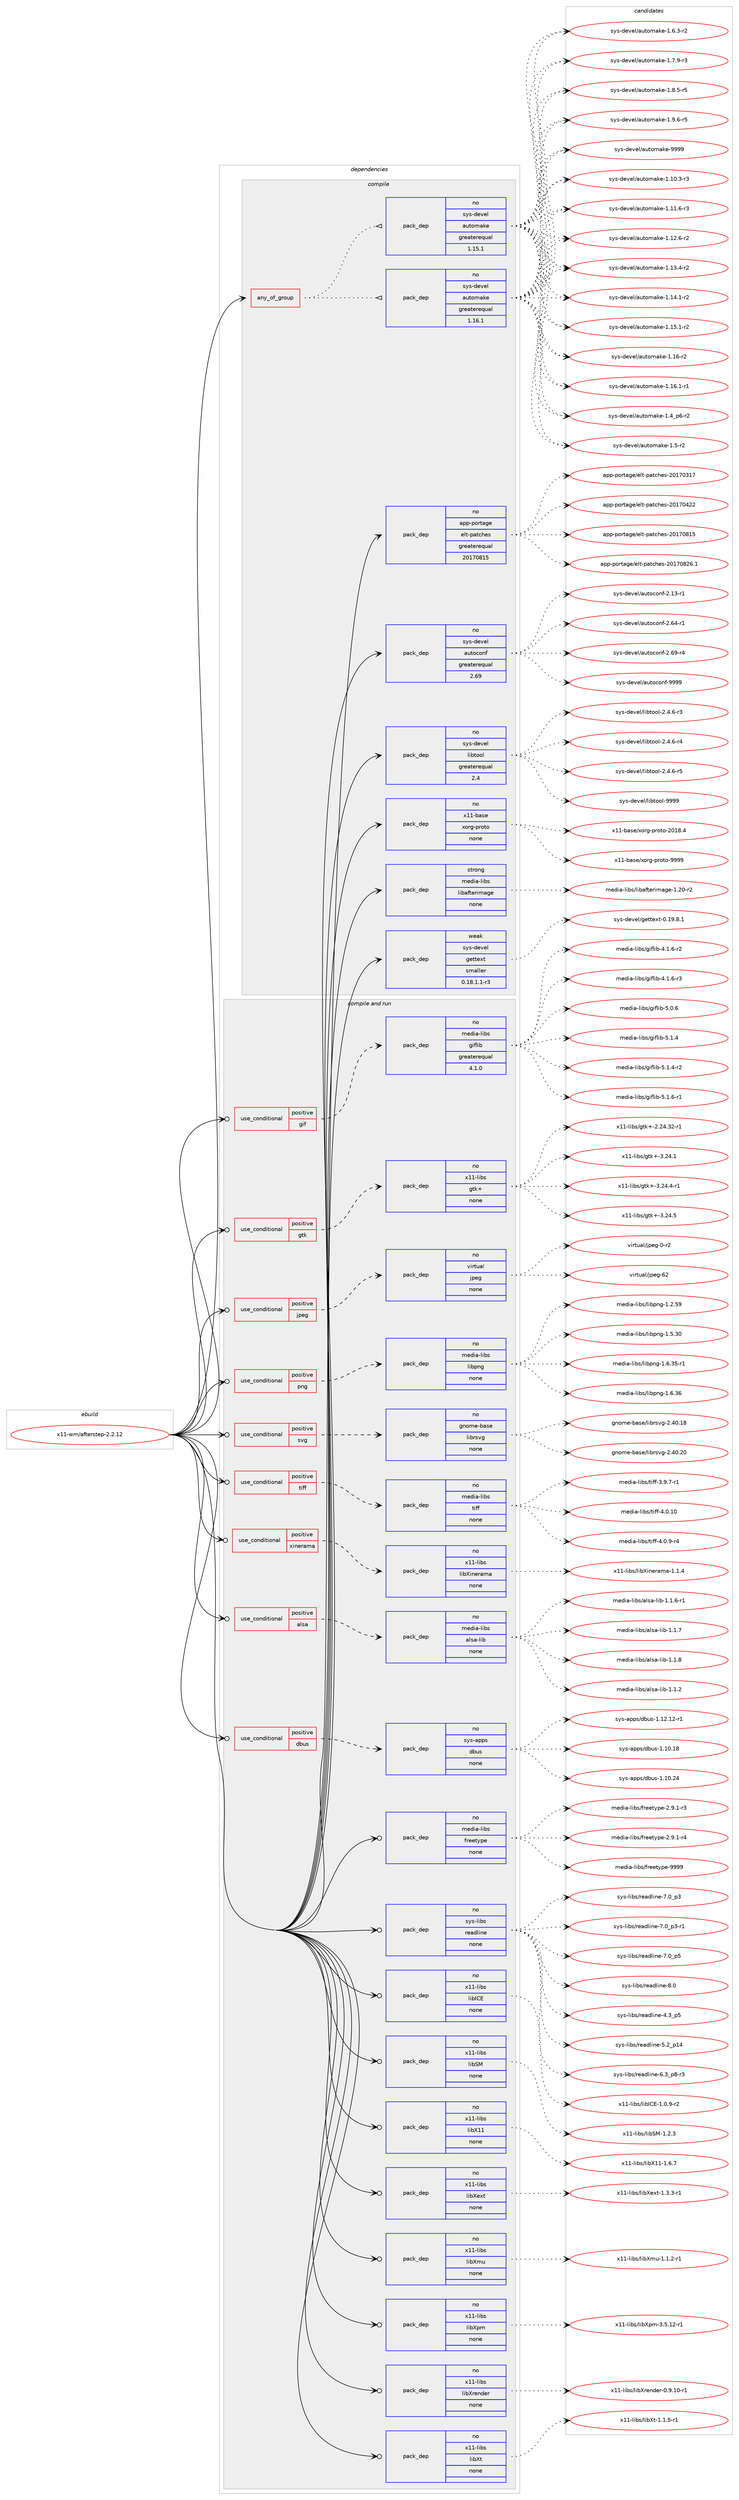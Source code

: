 digraph prolog {

# *************
# Graph options
# *************

newrank=true;
concentrate=true;
compound=true;
graph [rankdir=LR,fontname=Helvetica,fontsize=10,ranksep=1.5];#, ranksep=2.5, nodesep=0.2];
edge  [arrowhead=vee];
node  [fontname=Helvetica,fontsize=10];

# **********
# The ebuild
# **********

subgraph cluster_leftcol {
color=gray;
rank=same;
label=<<i>ebuild</i>>;
id [label="x11-wm/afterstep-2.2.12", color=red, width=4, href="../x11-wm/afterstep-2.2.12.svg"];
}

# ****************
# The dependencies
# ****************

subgraph cluster_midcol {
color=gray;
label=<<i>dependencies</i>>;
subgraph cluster_compile {
fillcolor="#eeeeee";
style=filled;
label=<<i>compile</i>>;
subgraph any28859 {
dependency1769628 [label=<<TABLE BORDER="0" CELLBORDER="1" CELLSPACING="0" CELLPADDING="4"><TR><TD CELLPADDING="10">any_of_group</TD></TR></TABLE>>, shape=none, color=red];subgraph pack1272538 {
dependency1769629 [label=<<TABLE BORDER="0" CELLBORDER="1" CELLSPACING="0" CELLPADDING="4" WIDTH="220"><TR><TD ROWSPAN="6" CELLPADDING="30">pack_dep</TD></TR><TR><TD WIDTH="110">no</TD></TR><TR><TD>sys-devel</TD></TR><TR><TD>automake</TD></TR><TR><TD>greaterequal</TD></TR><TR><TD>1.16.1</TD></TR></TABLE>>, shape=none, color=blue];
}
dependency1769628:e -> dependency1769629:w [weight=20,style="dotted",arrowhead="oinv"];
subgraph pack1272539 {
dependency1769630 [label=<<TABLE BORDER="0" CELLBORDER="1" CELLSPACING="0" CELLPADDING="4" WIDTH="220"><TR><TD ROWSPAN="6" CELLPADDING="30">pack_dep</TD></TR><TR><TD WIDTH="110">no</TD></TR><TR><TD>sys-devel</TD></TR><TR><TD>automake</TD></TR><TR><TD>greaterequal</TD></TR><TR><TD>1.15.1</TD></TR></TABLE>>, shape=none, color=blue];
}
dependency1769628:e -> dependency1769630:w [weight=20,style="dotted",arrowhead="oinv"];
}
id:e -> dependency1769628:w [weight=20,style="solid",arrowhead="vee"];
subgraph pack1272540 {
dependency1769631 [label=<<TABLE BORDER="0" CELLBORDER="1" CELLSPACING="0" CELLPADDING="4" WIDTH="220"><TR><TD ROWSPAN="6" CELLPADDING="30">pack_dep</TD></TR><TR><TD WIDTH="110">no</TD></TR><TR><TD>app-portage</TD></TR><TR><TD>elt-patches</TD></TR><TR><TD>greaterequal</TD></TR><TR><TD>20170815</TD></TR></TABLE>>, shape=none, color=blue];
}
id:e -> dependency1769631:w [weight=20,style="solid",arrowhead="vee"];
subgraph pack1272541 {
dependency1769632 [label=<<TABLE BORDER="0" CELLBORDER="1" CELLSPACING="0" CELLPADDING="4" WIDTH="220"><TR><TD ROWSPAN="6" CELLPADDING="30">pack_dep</TD></TR><TR><TD WIDTH="110">no</TD></TR><TR><TD>sys-devel</TD></TR><TR><TD>autoconf</TD></TR><TR><TD>greaterequal</TD></TR><TR><TD>2.69</TD></TR></TABLE>>, shape=none, color=blue];
}
id:e -> dependency1769632:w [weight=20,style="solid",arrowhead="vee"];
subgraph pack1272542 {
dependency1769633 [label=<<TABLE BORDER="0" CELLBORDER="1" CELLSPACING="0" CELLPADDING="4" WIDTH="220"><TR><TD ROWSPAN="6" CELLPADDING="30">pack_dep</TD></TR><TR><TD WIDTH="110">no</TD></TR><TR><TD>sys-devel</TD></TR><TR><TD>libtool</TD></TR><TR><TD>greaterequal</TD></TR><TR><TD>2.4</TD></TR></TABLE>>, shape=none, color=blue];
}
id:e -> dependency1769633:w [weight=20,style="solid",arrowhead="vee"];
subgraph pack1272543 {
dependency1769634 [label=<<TABLE BORDER="0" CELLBORDER="1" CELLSPACING="0" CELLPADDING="4" WIDTH="220"><TR><TD ROWSPAN="6" CELLPADDING="30">pack_dep</TD></TR><TR><TD WIDTH="110">no</TD></TR><TR><TD>x11-base</TD></TR><TR><TD>xorg-proto</TD></TR><TR><TD>none</TD></TR><TR><TD></TD></TR></TABLE>>, shape=none, color=blue];
}
id:e -> dependency1769634:w [weight=20,style="solid",arrowhead="vee"];
subgraph pack1272544 {
dependency1769635 [label=<<TABLE BORDER="0" CELLBORDER="1" CELLSPACING="0" CELLPADDING="4" WIDTH="220"><TR><TD ROWSPAN="6" CELLPADDING="30">pack_dep</TD></TR><TR><TD WIDTH="110">strong</TD></TR><TR><TD>media-libs</TD></TR><TR><TD>libafterimage</TD></TR><TR><TD>none</TD></TR><TR><TD></TD></TR></TABLE>>, shape=none, color=blue];
}
id:e -> dependency1769635:w [weight=20,style="solid",arrowhead="vee"];
subgraph pack1272545 {
dependency1769636 [label=<<TABLE BORDER="0" CELLBORDER="1" CELLSPACING="0" CELLPADDING="4" WIDTH="220"><TR><TD ROWSPAN="6" CELLPADDING="30">pack_dep</TD></TR><TR><TD WIDTH="110">weak</TD></TR><TR><TD>sys-devel</TD></TR><TR><TD>gettext</TD></TR><TR><TD>smaller</TD></TR><TR><TD>0.18.1.1-r3</TD></TR></TABLE>>, shape=none, color=blue];
}
id:e -> dependency1769636:w [weight=20,style="solid",arrowhead="vee"];
}
subgraph cluster_compileandrun {
fillcolor="#eeeeee";
style=filled;
label=<<i>compile and run</i>>;
subgraph cond467218 {
dependency1769637 [label=<<TABLE BORDER="0" CELLBORDER="1" CELLSPACING="0" CELLPADDING="4"><TR><TD ROWSPAN="3" CELLPADDING="10">use_conditional</TD></TR><TR><TD>positive</TD></TR><TR><TD>alsa</TD></TR></TABLE>>, shape=none, color=red];
subgraph pack1272546 {
dependency1769638 [label=<<TABLE BORDER="0" CELLBORDER="1" CELLSPACING="0" CELLPADDING="4" WIDTH="220"><TR><TD ROWSPAN="6" CELLPADDING="30">pack_dep</TD></TR><TR><TD WIDTH="110">no</TD></TR><TR><TD>media-libs</TD></TR><TR><TD>alsa-lib</TD></TR><TR><TD>none</TD></TR><TR><TD></TD></TR></TABLE>>, shape=none, color=blue];
}
dependency1769637:e -> dependency1769638:w [weight=20,style="dashed",arrowhead="vee"];
}
id:e -> dependency1769637:w [weight=20,style="solid",arrowhead="odotvee"];
subgraph cond467219 {
dependency1769639 [label=<<TABLE BORDER="0" CELLBORDER="1" CELLSPACING="0" CELLPADDING="4"><TR><TD ROWSPAN="3" CELLPADDING="10">use_conditional</TD></TR><TR><TD>positive</TD></TR><TR><TD>dbus</TD></TR></TABLE>>, shape=none, color=red];
subgraph pack1272547 {
dependency1769640 [label=<<TABLE BORDER="0" CELLBORDER="1" CELLSPACING="0" CELLPADDING="4" WIDTH="220"><TR><TD ROWSPAN="6" CELLPADDING="30">pack_dep</TD></TR><TR><TD WIDTH="110">no</TD></TR><TR><TD>sys-apps</TD></TR><TR><TD>dbus</TD></TR><TR><TD>none</TD></TR><TR><TD></TD></TR></TABLE>>, shape=none, color=blue];
}
dependency1769639:e -> dependency1769640:w [weight=20,style="dashed",arrowhead="vee"];
}
id:e -> dependency1769639:w [weight=20,style="solid",arrowhead="odotvee"];
subgraph cond467220 {
dependency1769641 [label=<<TABLE BORDER="0" CELLBORDER="1" CELLSPACING="0" CELLPADDING="4"><TR><TD ROWSPAN="3" CELLPADDING="10">use_conditional</TD></TR><TR><TD>positive</TD></TR><TR><TD>gif</TD></TR></TABLE>>, shape=none, color=red];
subgraph pack1272548 {
dependency1769642 [label=<<TABLE BORDER="0" CELLBORDER="1" CELLSPACING="0" CELLPADDING="4" WIDTH="220"><TR><TD ROWSPAN="6" CELLPADDING="30">pack_dep</TD></TR><TR><TD WIDTH="110">no</TD></TR><TR><TD>media-libs</TD></TR><TR><TD>giflib</TD></TR><TR><TD>greaterequal</TD></TR><TR><TD>4.1.0</TD></TR></TABLE>>, shape=none, color=blue];
}
dependency1769641:e -> dependency1769642:w [weight=20,style="dashed",arrowhead="vee"];
}
id:e -> dependency1769641:w [weight=20,style="solid",arrowhead="odotvee"];
subgraph cond467221 {
dependency1769643 [label=<<TABLE BORDER="0" CELLBORDER="1" CELLSPACING="0" CELLPADDING="4"><TR><TD ROWSPAN="3" CELLPADDING="10">use_conditional</TD></TR><TR><TD>positive</TD></TR><TR><TD>gtk</TD></TR></TABLE>>, shape=none, color=red];
subgraph pack1272549 {
dependency1769644 [label=<<TABLE BORDER="0" CELLBORDER="1" CELLSPACING="0" CELLPADDING="4" WIDTH="220"><TR><TD ROWSPAN="6" CELLPADDING="30">pack_dep</TD></TR><TR><TD WIDTH="110">no</TD></TR><TR><TD>x11-libs</TD></TR><TR><TD>gtk+</TD></TR><TR><TD>none</TD></TR><TR><TD></TD></TR></TABLE>>, shape=none, color=blue];
}
dependency1769643:e -> dependency1769644:w [weight=20,style="dashed",arrowhead="vee"];
}
id:e -> dependency1769643:w [weight=20,style="solid",arrowhead="odotvee"];
subgraph cond467222 {
dependency1769645 [label=<<TABLE BORDER="0" CELLBORDER="1" CELLSPACING="0" CELLPADDING="4"><TR><TD ROWSPAN="3" CELLPADDING="10">use_conditional</TD></TR><TR><TD>positive</TD></TR><TR><TD>jpeg</TD></TR></TABLE>>, shape=none, color=red];
subgraph pack1272550 {
dependency1769646 [label=<<TABLE BORDER="0" CELLBORDER="1" CELLSPACING="0" CELLPADDING="4" WIDTH="220"><TR><TD ROWSPAN="6" CELLPADDING="30">pack_dep</TD></TR><TR><TD WIDTH="110">no</TD></TR><TR><TD>virtual</TD></TR><TR><TD>jpeg</TD></TR><TR><TD>none</TD></TR><TR><TD></TD></TR></TABLE>>, shape=none, color=blue];
}
dependency1769645:e -> dependency1769646:w [weight=20,style="dashed",arrowhead="vee"];
}
id:e -> dependency1769645:w [weight=20,style="solid",arrowhead="odotvee"];
subgraph cond467223 {
dependency1769647 [label=<<TABLE BORDER="0" CELLBORDER="1" CELLSPACING="0" CELLPADDING="4"><TR><TD ROWSPAN="3" CELLPADDING="10">use_conditional</TD></TR><TR><TD>positive</TD></TR><TR><TD>png</TD></TR></TABLE>>, shape=none, color=red];
subgraph pack1272551 {
dependency1769648 [label=<<TABLE BORDER="0" CELLBORDER="1" CELLSPACING="0" CELLPADDING="4" WIDTH="220"><TR><TD ROWSPAN="6" CELLPADDING="30">pack_dep</TD></TR><TR><TD WIDTH="110">no</TD></TR><TR><TD>media-libs</TD></TR><TR><TD>libpng</TD></TR><TR><TD>none</TD></TR><TR><TD></TD></TR></TABLE>>, shape=none, color=blue];
}
dependency1769647:e -> dependency1769648:w [weight=20,style="dashed",arrowhead="vee"];
}
id:e -> dependency1769647:w [weight=20,style="solid",arrowhead="odotvee"];
subgraph cond467224 {
dependency1769649 [label=<<TABLE BORDER="0" CELLBORDER="1" CELLSPACING="0" CELLPADDING="4"><TR><TD ROWSPAN="3" CELLPADDING="10">use_conditional</TD></TR><TR><TD>positive</TD></TR><TR><TD>svg</TD></TR></TABLE>>, shape=none, color=red];
subgraph pack1272552 {
dependency1769650 [label=<<TABLE BORDER="0" CELLBORDER="1" CELLSPACING="0" CELLPADDING="4" WIDTH="220"><TR><TD ROWSPAN="6" CELLPADDING="30">pack_dep</TD></TR><TR><TD WIDTH="110">no</TD></TR><TR><TD>gnome-base</TD></TR><TR><TD>librsvg</TD></TR><TR><TD>none</TD></TR><TR><TD></TD></TR></TABLE>>, shape=none, color=blue];
}
dependency1769649:e -> dependency1769650:w [weight=20,style="dashed",arrowhead="vee"];
}
id:e -> dependency1769649:w [weight=20,style="solid",arrowhead="odotvee"];
subgraph cond467225 {
dependency1769651 [label=<<TABLE BORDER="0" CELLBORDER="1" CELLSPACING="0" CELLPADDING="4"><TR><TD ROWSPAN="3" CELLPADDING="10">use_conditional</TD></TR><TR><TD>positive</TD></TR><TR><TD>tiff</TD></TR></TABLE>>, shape=none, color=red];
subgraph pack1272553 {
dependency1769652 [label=<<TABLE BORDER="0" CELLBORDER="1" CELLSPACING="0" CELLPADDING="4" WIDTH="220"><TR><TD ROWSPAN="6" CELLPADDING="30">pack_dep</TD></TR><TR><TD WIDTH="110">no</TD></TR><TR><TD>media-libs</TD></TR><TR><TD>tiff</TD></TR><TR><TD>none</TD></TR><TR><TD></TD></TR></TABLE>>, shape=none, color=blue];
}
dependency1769651:e -> dependency1769652:w [weight=20,style="dashed",arrowhead="vee"];
}
id:e -> dependency1769651:w [weight=20,style="solid",arrowhead="odotvee"];
subgraph cond467226 {
dependency1769653 [label=<<TABLE BORDER="0" CELLBORDER="1" CELLSPACING="0" CELLPADDING="4"><TR><TD ROWSPAN="3" CELLPADDING="10">use_conditional</TD></TR><TR><TD>positive</TD></TR><TR><TD>xinerama</TD></TR></TABLE>>, shape=none, color=red];
subgraph pack1272554 {
dependency1769654 [label=<<TABLE BORDER="0" CELLBORDER="1" CELLSPACING="0" CELLPADDING="4" WIDTH="220"><TR><TD ROWSPAN="6" CELLPADDING="30">pack_dep</TD></TR><TR><TD WIDTH="110">no</TD></TR><TR><TD>x11-libs</TD></TR><TR><TD>libXinerama</TD></TR><TR><TD>none</TD></TR><TR><TD></TD></TR></TABLE>>, shape=none, color=blue];
}
dependency1769653:e -> dependency1769654:w [weight=20,style="dashed",arrowhead="vee"];
}
id:e -> dependency1769653:w [weight=20,style="solid",arrowhead="odotvee"];
subgraph pack1272555 {
dependency1769655 [label=<<TABLE BORDER="0" CELLBORDER="1" CELLSPACING="0" CELLPADDING="4" WIDTH="220"><TR><TD ROWSPAN="6" CELLPADDING="30">pack_dep</TD></TR><TR><TD WIDTH="110">no</TD></TR><TR><TD>media-libs</TD></TR><TR><TD>freetype</TD></TR><TR><TD>none</TD></TR><TR><TD></TD></TR></TABLE>>, shape=none, color=blue];
}
id:e -> dependency1769655:w [weight=20,style="solid",arrowhead="odotvee"];
subgraph pack1272556 {
dependency1769656 [label=<<TABLE BORDER="0" CELLBORDER="1" CELLSPACING="0" CELLPADDING="4" WIDTH="220"><TR><TD ROWSPAN="6" CELLPADDING="30">pack_dep</TD></TR><TR><TD WIDTH="110">no</TD></TR><TR><TD>sys-libs</TD></TR><TR><TD>readline</TD></TR><TR><TD>none</TD></TR><TR><TD></TD></TR></TABLE>>, shape=none, color=blue];
}
id:e -> dependency1769656:w [weight=20,style="solid",arrowhead="odotvee"];
subgraph pack1272557 {
dependency1769657 [label=<<TABLE BORDER="0" CELLBORDER="1" CELLSPACING="0" CELLPADDING="4" WIDTH="220"><TR><TD ROWSPAN="6" CELLPADDING="30">pack_dep</TD></TR><TR><TD WIDTH="110">no</TD></TR><TR><TD>x11-libs</TD></TR><TR><TD>libICE</TD></TR><TR><TD>none</TD></TR><TR><TD></TD></TR></TABLE>>, shape=none, color=blue];
}
id:e -> dependency1769657:w [weight=20,style="solid",arrowhead="odotvee"];
subgraph pack1272558 {
dependency1769658 [label=<<TABLE BORDER="0" CELLBORDER="1" CELLSPACING="0" CELLPADDING="4" WIDTH="220"><TR><TD ROWSPAN="6" CELLPADDING="30">pack_dep</TD></TR><TR><TD WIDTH="110">no</TD></TR><TR><TD>x11-libs</TD></TR><TR><TD>libSM</TD></TR><TR><TD>none</TD></TR><TR><TD></TD></TR></TABLE>>, shape=none, color=blue];
}
id:e -> dependency1769658:w [weight=20,style="solid",arrowhead="odotvee"];
subgraph pack1272559 {
dependency1769659 [label=<<TABLE BORDER="0" CELLBORDER="1" CELLSPACING="0" CELLPADDING="4" WIDTH="220"><TR><TD ROWSPAN="6" CELLPADDING="30">pack_dep</TD></TR><TR><TD WIDTH="110">no</TD></TR><TR><TD>x11-libs</TD></TR><TR><TD>libX11</TD></TR><TR><TD>none</TD></TR><TR><TD></TD></TR></TABLE>>, shape=none, color=blue];
}
id:e -> dependency1769659:w [weight=20,style="solid",arrowhead="odotvee"];
subgraph pack1272560 {
dependency1769660 [label=<<TABLE BORDER="0" CELLBORDER="1" CELLSPACING="0" CELLPADDING="4" WIDTH="220"><TR><TD ROWSPAN="6" CELLPADDING="30">pack_dep</TD></TR><TR><TD WIDTH="110">no</TD></TR><TR><TD>x11-libs</TD></TR><TR><TD>libXext</TD></TR><TR><TD>none</TD></TR><TR><TD></TD></TR></TABLE>>, shape=none, color=blue];
}
id:e -> dependency1769660:w [weight=20,style="solid",arrowhead="odotvee"];
subgraph pack1272561 {
dependency1769661 [label=<<TABLE BORDER="0" CELLBORDER="1" CELLSPACING="0" CELLPADDING="4" WIDTH="220"><TR><TD ROWSPAN="6" CELLPADDING="30">pack_dep</TD></TR><TR><TD WIDTH="110">no</TD></TR><TR><TD>x11-libs</TD></TR><TR><TD>libXmu</TD></TR><TR><TD>none</TD></TR><TR><TD></TD></TR></TABLE>>, shape=none, color=blue];
}
id:e -> dependency1769661:w [weight=20,style="solid",arrowhead="odotvee"];
subgraph pack1272562 {
dependency1769662 [label=<<TABLE BORDER="0" CELLBORDER="1" CELLSPACING="0" CELLPADDING="4" WIDTH="220"><TR><TD ROWSPAN="6" CELLPADDING="30">pack_dep</TD></TR><TR><TD WIDTH="110">no</TD></TR><TR><TD>x11-libs</TD></TR><TR><TD>libXpm</TD></TR><TR><TD>none</TD></TR><TR><TD></TD></TR></TABLE>>, shape=none, color=blue];
}
id:e -> dependency1769662:w [weight=20,style="solid",arrowhead="odotvee"];
subgraph pack1272563 {
dependency1769663 [label=<<TABLE BORDER="0" CELLBORDER="1" CELLSPACING="0" CELLPADDING="4" WIDTH="220"><TR><TD ROWSPAN="6" CELLPADDING="30">pack_dep</TD></TR><TR><TD WIDTH="110">no</TD></TR><TR><TD>x11-libs</TD></TR><TR><TD>libXrender</TD></TR><TR><TD>none</TD></TR><TR><TD></TD></TR></TABLE>>, shape=none, color=blue];
}
id:e -> dependency1769663:w [weight=20,style="solid",arrowhead="odotvee"];
subgraph pack1272564 {
dependency1769664 [label=<<TABLE BORDER="0" CELLBORDER="1" CELLSPACING="0" CELLPADDING="4" WIDTH="220"><TR><TD ROWSPAN="6" CELLPADDING="30">pack_dep</TD></TR><TR><TD WIDTH="110">no</TD></TR><TR><TD>x11-libs</TD></TR><TR><TD>libXt</TD></TR><TR><TD>none</TD></TR><TR><TD></TD></TR></TABLE>>, shape=none, color=blue];
}
id:e -> dependency1769664:w [weight=20,style="solid",arrowhead="odotvee"];
}
subgraph cluster_run {
fillcolor="#eeeeee";
style=filled;
label=<<i>run</i>>;
}
}

# **************
# The candidates
# **************

subgraph cluster_choices {
rank=same;
color=gray;
label=<<i>candidates</i>>;

subgraph choice1272538 {
color=black;
nodesep=1;
choice11512111545100101118101108479711711611110997107101454946494846514511451 [label="sys-devel/automake-1.10.3-r3", color=red, width=4,href="../sys-devel/automake-1.10.3-r3.svg"];
choice11512111545100101118101108479711711611110997107101454946494946544511451 [label="sys-devel/automake-1.11.6-r3", color=red, width=4,href="../sys-devel/automake-1.11.6-r3.svg"];
choice11512111545100101118101108479711711611110997107101454946495046544511450 [label="sys-devel/automake-1.12.6-r2", color=red, width=4,href="../sys-devel/automake-1.12.6-r2.svg"];
choice11512111545100101118101108479711711611110997107101454946495146524511450 [label="sys-devel/automake-1.13.4-r2", color=red, width=4,href="../sys-devel/automake-1.13.4-r2.svg"];
choice11512111545100101118101108479711711611110997107101454946495246494511450 [label="sys-devel/automake-1.14.1-r2", color=red, width=4,href="../sys-devel/automake-1.14.1-r2.svg"];
choice11512111545100101118101108479711711611110997107101454946495346494511450 [label="sys-devel/automake-1.15.1-r2", color=red, width=4,href="../sys-devel/automake-1.15.1-r2.svg"];
choice1151211154510010111810110847971171161111099710710145494649544511450 [label="sys-devel/automake-1.16-r2", color=red, width=4,href="../sys-devel/automake-1.16-r2.svg"];
choice11512111545100101118101108479711711611110997107101454946495446494511449 [label="sys-devel/automake-1.16.1-r1", color=red, width=4,href="../sys-devel/automake-1.16.1-r1.svg"];
choice115121115451001011181011084797117116111109971071014549465295112544511450 [label="sys-devel/automake-1.4_p6-r2", color=red, width=4,href="../sys-devel/automake-1.4_p6-r2.svg"];
choice11512111545100101118101108479711711611110997107101454946534511450 [label="sys-devel/automake-1.5-r2", color=red, width=4,href="../sys-devel/automake-1.5-r2.svg"];
choice115121115451001011181011084797117116111109971071014549465446514511450 [label="sys-devel/automake-1.6.3-r2", color=red, width=4,href="../sys-devel/automake-1.6.3-r2.svg"];
choice115121115451001011181011084797117116111109971071014549465546574511451 [label="sys-devel/automake-1.7.9-r3", color=red, width=4,href="../sys-devel/automake-1.7.9-r3.svg"];
choice115121115451001011181011084797117116111109971071014549465646534511453 [label="sys-devel/automake-1.8.5-r5", color=red, width=4,href="../sys-devel/automake-1.8.5-r5.svg"];
choice115121115451001011181011084797117116111109971071014549465746544511453 [label="sys-devel/automake-1.9.6-r5", color=red, width=4,href="../sys-devel/automake-1.9.6-r5.svg"];
choice115121115451001011181011084797117116111109971071014557575757 [label="sys-devel/automake-9999", color=red, width=4,href="../sys-devel/automake-9999.svg"];
dependency1769629:e -> choice11512111545100101118101108479711711611110997107101454946494846514511451:w [style=dotted,weight="100"];
dependency1769629:e -> choice11512111545100101118101108479711711611110997107101454946494946544511451:w [style=dotted,weight="100"];
dependency1769629:e -> choice11512111545100101118101108479711711611110997107101454946495046544511450:w [style=dotted,weight="100"];
dependency1769629:e -> choice11512111545100101118101108479711711611110997107101454946495146524511450:w [style=dotted,weight="100"];
dependency1769629:e -> choice11512111545100101118101108479711711611110997107101454946495246494511450:w [style=dotted,weight="100"];
dependency1769629:e -> choice11512111545100101118101108479711711611110997107101454946495346494511450:w [style=dotted,weight="100"];
dependency1769629:e -> choice1151211154510010111810110847971171161111099710710145494649544511450:w [style=dotted,weight="100"];
dependency1769629:e -> choice11512111545100101118101108479711711611110997107101454946495446494511449:w [style=dotted,weight="100"];
dependency1769629:e -> choice115121115451001011181011084797117116111109971071014549465295112544511450:w [style=dotted,weight="100"];
dependency1769629:e -> choice11512111545100101118101108479711711611110997107101454946534511450:w [style=dotted,weight="100"];
dependency1769629:e -> choice115121115451001011181011084797117116111109971071014549465446514511450:w [style=dotted,weight="100"];
dependency1769629:e -> choice115121115451001011181011084797117116111109971071014549465546574511451:w [style=dotted,weight="100"];
dependency1769629:e -> choice115121115451001011181011084797117116111109971071014549465646534511453:w [style=dotted,weight="100"];
dependency1769629:e -> choice115121115451001011181011084797117116111109971071014549465746544511453:w [style=dotted,weight="100"];
dependency1769629:e -> choice115121115451001011181011084797117116111109971071014557575757:w [style=dotted,weight="100"];
}
subgraph choice1272539 {
color=black;
nodesep=1;
choice11512111545100101118101108479711711611110997107101454946494846514511451 [label="sys-devel/automake-1.10.3-r3", color=red, width=4,href="../sys-devel/automake-1.10.3-r3.svg"];
choice11512111545100101118101108479711711611110997107101454946494946544511451 [label="sys-devel/automake-1.11.6-r3", color=red, width=4,href="../sys-devel/automake-1.11.6-r3.svg"];
choice11512111545100101118101108479711711611110997107101454946495046544511450 [label="sys-devel/automake-1.12.6-r2", color=red, width=4,href="../sys-devel/automake-1.12.6-r2.svg"];
choice11512111545100101118101108479711711611110997107101454946495146524511450 [label="sys-devel/automake-1.13.4-r2", color=red, width=4,href="../sys-devel/automake-1.13.4-r2.svg"];
choice11512111545100101118101108479711711611110997107101454946495246494511450 [label="sys-devel/automake-1.14.1-r2", color=red, width=4,href="../sys-devel/automake-1.14.1-r2.svg"];
choice11512111545100101118101108479711711611110997107101454946495346494511450 [label="sys-devel/automake-1.15.1-r2", color=red, width=4,href="../sys-devel/automake-1.15.1-r2.svg"];
choice1151211154510010111810110847971171161111099710710145494649544511450 [label="sys-devel/automake-1.16-r2", color=red, width=4,href="../sys-devel/automake-1.16-r2.svg"];
choice11512111545100101118101108479711711611110997107101454946495446494511449 [label="sys-devel/automake-1.16.1-r1", color=red, width=4,href="../sys-devel/automake-1.16.1-r1.svg"];
choice115121115451001011181011084797117116111109971071014549465295112544511450 [label="sys-devel/automake-1.4_p6-r2", color=red, width=4,href="../sys-devel/automake-1.4_p6-r2.svg"];
choice11512111545100101118101108479711711611110997107101454946534511450 [label="sys-devel/automake-1.5-r2", color=red, width=4,href="../sys-devel/automake-1.5-r2.svg"];
choice115121115451001011181011084797117116111109971071014549465446514511450 [label="sys-devel/automake-1.6.3-r2", color=red, width=4,href="../sys-devel/automake-1.6.3-r2.svg"];
choice115121115451001011181011084797117116111109971071014549465546574511451 [label="sys-devel/automake-1.7.9-r3", color=red, width=4,href="../sys-devel/automake-1.7.9-r3.svg"];
choice115121115451001011181011084797117116111109971071014549465646534511453 [label="sys-devel/automake-1.8.5-r5", color=red, width=4,href="../sys-devel/automake-1.8.5-r5.svg"];
choice115121115451001011181011084797117116111109971071014549465746544511453 [label="sys-devel/automake-1.9.6-r5", color=red, width=4,href="../sys-devel/automake-1.9.6-r5.svg"];
choice115121115451001011181011084797117116111109971071014557575757 [label="sys-devel/automake-9999", color=red, width=4,href="../sys-devel/automake-9999.svg"];
dependency1769630:e -> choice11512111545100101118101108479711711611110997107101454946494846514511451:w [style=dotted,weight="100"];
dependency1769630:e -> choice11512111545100101118101108479711711611110997107101454946494946544511451:w [style=dotted,weight="100"];
dependency1769630:e -> choice11512111545100101118101108479711711611110997107101454946495046544511450:w [style=dotted,weight="100"];
dependency1769630:e -> choice11512111545100101118101108479711711611110997107101454946495146524511450:w [style=dotted,weight="100"];
dependency1769630:e -> choice11512111545100101118101108479711711611110997107101454946495246494511450:w [style=dotted,weight="100"];
dependency1769630:e -> choice11512111545100101118101108479711711611110997107101454946495346494511450:w [style=dotted,weight="100"];
dependency1769630:e -> choice1151211154510010111810110847971171161111099710710145494649544511450:w [style=dotted,weight="100"];
dependency1769630:e -> choice11512111545100101118101108479711711611110997107101454946495446494511449:w [style=dotted,weight="100"];
dependency1769630:e -> choice115121115451001011181011084797117116111109971071014549465295112544511450:w [style=dotted,weight="100"];
dependency1769630:e -> choice11512111545100101118101108479711711611110997107101454946534511450:w [style=dotted,weight="100"];
dependency1769630:e -> choice115121115451001011181011084797117116111109971071014549465446514511450:w [style=dotted,weight="100"];
dependency1769630:e -> choice115121115451001011181011084797117116111109971071014549465546574511451:w [style=dotted,weight="100"];
dependency1769630:e -> choice115121115451001011181011084797117116111109971071014549465646534511453:w [style=dotted,weight="100"];
dependency1769630:e -> choice115121115451001011181011084797117116111109971071014549465746544511453:w [style=dotted,weight="100"];
dependency1769630:e -> choice115121115451001011181011084797117116111109971071014557575757:w [style=dotted,weight="100"];
}
subgraph choice1272540 {
color=black;
nodesep=1;
choice97112112451121111141169710310147101108116451129711699104101115455048495548514955 [label="app-portage/elt-patches-20170317", color=red, width=4,href="../app-portage/elt-patches-20170317.svg"];
choice97112112451121111141169710310147101108116451129711699104101115455048495548525050 [label="app-portage/elt-patches-20170422", color=red, width=4,href="../app-portage/elt-patches-20170422.svg"];
choice97112112451121111141169710310147101108116451129711699104101115455048495548564953 [label="app-portage/elt-patches-20170815", color=red, width=4,href="../app-portage/elt-patches-20170815.svg"];
choice971121124511211111411697103101471011081164511297116991041011154550484955485650544649 [label="app-portage/elt-patches-20170826.1", color=red, width=4,href="../app-portage/elt-patches-20170826.1.svg"];
dependency1769631:e -> choice97112112451121111141169710310147101108116451129711699104101115455048495548514955:w [style=dotted,weight="100"];
dependency1769631:e -> choice97112112451121111141169710310147101108116451129711699104101115455048495548525050:w [style=dotted,weight="100"];
dependency1769631:e -> choice97112112451121111141169710310147101108116451129711699104101115455048495548564953:w [style=dotted,weight="100"];
dependency1769631:e -> choice971121124511211111411697103101471011081164511297116991041011154550484955485650544649:w [style=dotted,weight="100"];
}
subgraph choice1272541 {
color=black;
nodesep=1;
choice1151211154510010111810110847971171161119911111010245504649514511449 [label="sys-devel/autoconf-2.13-r1", color=red, width=4,href="../sys-devel/autoconf-2.13-r1.svg"];
choice1151211154510010111810110847971171161119911111010245504654524511449 [label="sys-devel/autoconf-2.64-r1", color=red, width=4,href="../sys-devel/autoconf-2.64-r1.svg"];
choice1151211154510010111810110847971171161119911111010245504654574511452 [label="sys-devel/autoconf-2.69-r4", color=red, width=4,href="../sys-devel/autoconf-2.69-r4.svg"];
choice115121115451001011181011084797117116111991111101024557575757 [label="sys-devel/autoconf-9999", color=red, width=4,href="../sys-devel/autoconf-9999.svg"];
dependency1769632:e -> choice1151211154510010111810110847971171161119911111010245504649514511449:w [style=dotted,weight="100"];
dependency1769632:e -> choice1151211154510010111810110847971171161119911111010245504654524511449:w [style=dotted,weight="100"];
dependency1769632:e -> choice1151211154510010111810110847971171161119911111010245504654574511452:w [style=dotted,weight="100"];
dependency1769632:e -> choice115121115451001011181011084797117116111991111101024557575757:w [style=dotted,weight="100"];
}
subgraph choice1272542 {
color=black;
nodesep=1;
choice1151211154510010111810110847108105981161111111084550465246544511451 [label="sys-devel/libtool-2.4.6-r3", color=red, width=4,href="../sys-devel/libtool-2.4.6-r3.svg"];
choice1151211154510010111810110847108105981161111111084550465246544511452 [label="sys-devel/libtool-2.4.6-r4", color=red, width=4,href="../sys-devel/libtool-2.4.6-r4.svg"];
choice1151211154510010111810110847108105981161111111084550465246544511453 [label="sys-devel/libtool-2.4.6-r5", color=red, width=4,href="../sys-devel/libtool-2.4.6-r5.svg"];
choice1151211154510010111810110847108105981161111111084557575757 [label="sys-devel/libtool-9999", color=red, width=4,href="../sys-devel/libtool-9999.svg"];
dependency1769633:e -> choice1151211154510010111810110847108105981161111111084550465246544511451:w [style=dotted,weight="100"];
dependency1769633:e -> choice1151211154510010111810110847108105981161111111084550465246544511452:w [style=dotted,weight="100"];
dependency1769633:e -> choice1151211154510010111810110847108105981161111111084550465246544511453:w [style=dotted,weight="100"];
dependency1769633:e -> choice1151211154510010111810110847108105981161111111084557575757:w [style=dotted,weight="100"];
}
subgraph choice1272543 {
color=black;
nodesep=1;
choice1204949459897115101471201111141034511211411111611145504849564652 [label="x11-base/xorg-proto-2018.4", color=red, width=4,href="../x11-base/xorg-proto-2018.4.svg"];
choice120494945989711510147120111114103451121141111161114557575757 [label="x11-base/xorg-proto-9999", color=red, width=4,href="../x11-base/xorg-proto-9999.svg"];
dependency1769634:e -> choice1204949459897115101471201111141034511211411111611145504849564652:w [style=dotted,weight="100"];
dependency1769634:e -> choice120494945989711510147120111114103451121141111161114557575757:w [style=dotted,weight="100"];
}
subgraph choice1272544 {
color=black;
nodesep=1;
choice1091011001059745108105981154710810598971021161011141051099710310145494650484511450 [label="media-libs/libafterimage-1.20-r2", color=red, width=4,href="../media-libs/libafterimage-1.20-r2.svg"];
dependency1769635:e -> choice1091011001059745108105981154710810598971021161011141051099710310145494650484511450:w [style=dotted,weight="100"];
}
subgraph choice1272545 {
color=black;
nodesep=1;
choice1151211154510010111810110847103101116116101120116454846495746564649 [label="sys-devel/gettext-0.19.8.1", color=red, width=4,href="../sys-devel/gettext-0.19.8.1.svg"];
dependency1769636:e -> choice1151211154510010111810110847103101116116101120116454846495746564649:w [style=dotted,weight="100"];
}
subgraph choice1272546 {
color=black;
nodesep=1;
choice1091011001059745108105981154797108115974510810598454946494650 [label="media-libs/alsa-lib-1.1.2", color=red, width=4,href="../media-libs/alsa-lib-1.1.2.svg"];
choice10910110010597451081059811547971081159745108105984549464946544511449 [label="media-libs/alsa-lib-1.1.6-r1", color=red, width=4,href="../media-libs/alsa-lib-1.1.6-r1.svg"];
choice1091011001059745108105981154797108115974510810598454946494655 [label="media-libs/alsa-lib-1.1.7", color=red, width=4,href="../media-libs/alsa-lib-1.1.7.svg"];
choice1091011001059745108105981154797108115974510810598454946494656 [label="media-libs/alsa-lib-1.1.8", color=red, width=4,href="../media-libs/alsa-lib-1.1.8.svg"];
dependency1769638:e -> choice1091011001059745108105981154797108115974510810598454946494650:w [style=dotted,weight="100"];
dependency1769638:e -> choice10910110010597451081059811547971081159745108105984549464946544511449:w [style=dotted,weight="100"];
dependency1769638:e -> choice1091011001059745108105981154797108115974510810598454946494655:w [style=dotted,weight="100"];
dependency1769638:e -> choice1091011001059745108105981154797108115974510810598454946494656:w [style=dotted,weight="100"];
}
subgraph choice1272547 {
color=black;
nodesep=1;
choice115121115459711211211547100981171154549464948464956 [label="sys-apps/dbus-1.10.18", color=red, width=4,href="../sys-apps/dbus-1.10.18.svg"];
choice115121115459711211211547100981171154549464948465052 [label="sys-apps/dbus-1.10.24", color=red, width=4,href="../sys-apps/dbus-1.10.24.svg"];
choice1151211154597112112115471009811711545494649504649504511449 [label="sys-apps/dbus-1.12.12-r1", color=red, width=4,href="../sys-apps/dbus-1.12.12-r1.svg"];
dependency1769640:e -> choice115121115459711211211547100981171154549464948464956:w [style=dotted,weight="100"];
dependency1769640:e -> choice115121115459711211211547100981171154549464948465052:w [style=dotted,weight="100"];
dependency1769640:e -> choice1151211154597112112115471009811711545494649504649504511449:w [style=dotted,weight="100"];
}
subgraph choice1272548 {
color=black;
nodesep=1;
choice10910110010597451081059811547103105102108105984552464946544511450 [label="media-libs/giflib-4.1.6-r2", color=red, width=4,href="../media-libs/giflib-4.1.6-r2.svg"];
choice10910110010597451081059811547103105102108105984552464946544511451 [label="media-libs/giflib-4.1.6-r3", color=red, width=4,href="../media-libs/giflib-4.1.6-r3.svg"];
choice1091011001059745108105981154710310510210810598455346484654 [label="media-libs/giflib-5.0.6", color=red, width=4,href="../media-libs/giflib-5.0.6.svg"];
choice1091011001059745108105981154710310510210810598455346494652 [label="media-libs/giflib-5.1.4", color=red, width=4,href="../media-libs/giflib-5.1.4.svg"];
choice10910110010597451081059811547103105102108105984553464946524511450 [label="media-libs/giflib-5.1.4-r2", color=red, width=4,href="../media-libs/giflib-5.1.4-r2.svg"];
choice10910110010597451081059811547103105102108105984553464946544511449 [label="media-libs/giflib-5.1.6-r1", color=red, width=4,href="../media-libs/giflib-5.1.6-r1.svg"];
dependency1769642:e -> choice10910110010597451081059811547103105102108105984552464946544511450:w [style=dotted,weight="100"];
dependency1769642:e -> choice10910110010597451081059811547103105102108105984552464946544511451:w [style=dotted,weight="100"];
dependency1769642:e -> choice1091011001059745108105981154710310510210810598455346484654:w [style=dotted,weight="100"];
dependency1769642:e -> choice1091011001059745108105981154710310510210810598455346494652:w [style=dotted,weight="100"];
dependency1769642:e -> choice10910110010597451081059811547103105102108105984553464946524511450:w [style=dotted,weight="100"];
dependency1769642:e -> choice10910110010597451081059811547103105102108105984553464946544511449:w [style=dotted,weight="100"];
}
subgraph choice1272549 {
color=black;
nodesep=1;
choice12049494510810598115471031161074345504650524651504511449 [label="x11-libs/gtk+-2.24.32-r1", color=red, width=4,href="../x11-libs/gtk+-2.24.32-r1.svg"];
choice12049494510810598115471031161074345514650524649 [label="x11-libs/gtk+-3.24.1", color=red, width=4,href="../x11-libs/gtk+-3.24.1.svg"];
choice120494945108105981154710311610743455146505246524511449 [label="x11-libs/gtk+-3.24.4-r1", color=red, width=4,href="../x11-libs/gtk+-3.24.4-r1.svg"];
choice12049494510810598115471031161074345514650524653 [label="x11-libs/gtk+-3.24.5", color=red, width=4,href="../x11-libs/gtk+-3.24.5.svg"];
dependency1769644:e -> choice12049494510810598115471031161074345504650524651504511449:w [style=dotted,weight="100"];
dependency1769644:e -> choice12049494510810598115471031161074345514650524649:w [style=dotted,weight="100"];
dependency1769644:e -> choice120494945108105981154710311610743455146505246524511449:w [style=dotted,weight="100"];
dependency1769644:e -> choice12049494510810598115471031161074345514650524653:w [style=dotted,weight="100"];
}
subgraph choice1272550 {
color=black;
nodesep=1;
choice118105114116117971084710611210110345484511450 [label="virtual/jpeg-0-r2", color=red, width=4,href="../virtual/jpeg-0-r2.svg"];
choice1181051141161179710847106112101103455450 [label="virtual/jpeg-62", color=red, width=4,href="../virtual/jpeg-62.svg"];
dependency1769646:e -> choice118105114116117971084710611210110345484511450:w [style=dotted,weight="100"];
dependency1769646:e -> choice1181051141161179710847106112101103455450:w [style=dotted,weight="100"];
}
subgraph choice1272551 {
color=black;
nodesep=1;
choice109101100105974510810598115471081059811211010345494650465357 [label="media-libs/libpng-1.2.59", color=red, width=4,href="../media-libs/libpng-1.2.59.svg"];
choice109101100105974510810598115471081059811211010345494653465148 [label="media-libs/libpng-1.5.30", color=red, width=4,href="../media-libs/libpng-1.5.30.svg"];
choice1091011001059745108105981154710810598112110103454946544651534511449 [label="media-libs/libpng-1.6.35-r1", color=red, width=4,href="../media-libs/libpng-1.6.35-r1.svg"];
choice109101100105974510810598115471081059811211010345494654465154 [label="media-libs/libpng-1.6.36", color=red, width=4,href="../media-libs/libpng-1.6.36.svg"];
dependency1769648:e -> choice109101100105974510810598115471081059811211010345494650465357:w [style=dotted,weight="100"];
dependency1769648:e -> choice109101100105974510810598115471081059811211010345494653465148:w [style=dotted,weight="100"];
dependency1769648:e -> choice1091011001059745108105981154710810598112110103454946544651534511449:w [style=dotted,weight="100"];
dependency1769648:e -> choice109101100105974510810598115471081059811211010345494654465154:w [style=dotted,weight="100"];
}
subgraph choice1272552 {
color=black;
nodesep=1;
choice10311011110910145989711510147108105981141151181034550465248464956 [label="gnome-base/librsvg-2.40.18", color=red, width=4,href="../gnome-base/librsvg-2.40.18.svg"];
choice10311011110910145989711510147108105981141151181034550465248465048 [label="gnome-base/librsvg-2.40.20", color=red, width=4,href="../gnome-base/librsvg-2.40.20.svg"];
dependency1769650:e -> choice10311011110910145989711510147108105981141151181034550465248464956:w [style=dotted,weight="100"];
dependency1769650:e -> choice10311011110910145989711510147108105981141151181034550465248465048:w [style=dotted,weight="100"];
}
subgraph choice1272553 {
color=black;
nodesep=1;
choice109101100105974510810598115471161051021024551465746554511449 [label="media-libs/tiff-3.9.7-r1", color=red, width=4,href="../media-libs/tiff-3.9.7-r1.svg"];
choice1091011001059745108105981154711610510210245524648464948 [label="media-libs/tiff-4.0.10", color=red, width=4,href="../media-libs/tiff-4.0.10.svg"];
choice109101100105974510810598115471161051021024552464846574511452 [label="media-libs/tiff-4.0.9-r4", color=red, width=4,href="../media-libs/tiff-4.0.9-r4.svg"];
dependency1769652:e -> choice109101100105974510810598115471161051021024551465746554511449:w [style=dotted,weight="100"];
dependency1769652:e -> choice1091011001059745108105981154711610510210245524648464948:w [style=dotted,weight="100"];
dependency1769652:e -> choice109101100105974510810598115471161051021024552464846574511452:w [style=dotted,weight="100"];
}
subgraph choice1272554 {
color=black;
nodesep=1;
choice120494945108105981154710810598881051101011149710997454946494652 [label="x11-libs/libXinerama-1.1.4", color=red, width=4,href="../x11-libs/libXinerama-1.1.4.svg"];
dependency1769654:e -> choice120494945108105981154710810598881051101011149710997454946494652:w [style=dotted,weight="100"];
}
subgraph choice1272555 {
color=black;
nodesep=1;
choice109101100105974510810598115471021141011011161211121014550465746494511451 [label="media-libs/freetype-2.9.1-r3", color=red, width=4,href="../media-libs/freetype-2.9.1-r3.svg"];
choice109101100105974510810598115471021141011011161211121014550465746494511452 [label="media-libs/freetype-2.9.1-r4", color=red, width=4,href="../media-libs/freetype-2.9.1-r4.svg"];
choice109101100105974510810598115471021141011011161211121014557575757 [label="media-libs/freetype-9999", color=red, width=4,href="../media-libs/freetype-9999.svg"];
dependency1769655:e -> choice109101100105974510810598115471021141011011161211121014550465746494511451:w [style=dotted,weight="100"];
dependency1769655:e -> choice109101100105974510810598115471021141011011161211121014550465746494511452:w [style=dotted,weight="100"];
dependency1769655:e -> choice109101100105974510810598115471021141011011161211121014557575757:w [style=dotted,weight="100"];
}
subgraph choice1272556 {
color=black;
nodesep=1;
choice11512111545108105981154711410197100108105110101455246519511253 [label="sys-libs/readline-4.3_p5", color=red, width=4,href="../sys-libs/readline-4.3_p5.svg"];
choice1151211154510810598115471141019710010810511010145534650951124952 [label="sys-libs/readline-5.2_p14", color=red, width=4,href="../sys-libs/readline-5.2_p14.svg"];
choice115121115451081059811547114101971001081051101014554465195112564511451 [label="sys-libs/readline-6.3_p8-r3", color=red, width=4,href="../sys-libs/readline-6.3_p8-r3.svg"];
choice11512111545108105981154711410197100108105110101455546489511251 [label="sys-libs/readline-7.0_p3", color=red, width=4,href="../sys-libs/readline-7.0_p3.svg"];
choice115121115451081059811547114101971001081051101014555464895112514511449 [label="sys-libs/readline-7.0_p3-r1", color=red, width=4,href="../sys-libs/readline-7.0_p3-r1.svg"];
choice11512111545108105981154711410197100108105110101455546489511253 [label="sys-libs/readline-7.0_p5", color=red, width=4,href="../sys-libs/readline-7.0_p5.svg"];
choice1151211154510810598115471141019710010810511010145564648 [label="sys-libs/readline-8.0", color=red, width=4,href="../sys-libs/readline-8.0.svg"];
dependency1769656:e -> choice11512111545108105981154711410197100108105110101455246519511253:w [style=dotted,weight="100"];
dependency1769656:e -> choice1151211154510810598115471141019710010810511010145534650951124952:w [style=dotted,weight="100"];
dependency1769656:e -> choice115121115451081059811547114101971001081051101014554465195112564511451:w [style=dotted,weight="100"];
dependency1769656:e -> choice11512111545108105981154711410197100108105110101455546489511251:w [style=dotted,weight="100"];
dependency1769656:e -> choice115121115451081059811547114101971001081051101014555464895112514511449:w [style=dotted,weight="100"];
dependency1769656:e -> choice11512111545108105981154711410197100108105110101455546489511253:w [style=dotted,weight="100"];
dependency1769656:e -> choice1151211154510810598115471141019710010810511010145564648:w [style=dotted,weight="100"];
}
subgraph choice1272557 {
color=black;
nodesep=1;
choice1204949451081059811547108105987367694549464846574511450 [label="x11-libs/libICE-1.0.9-r2", color=red, width=4,href="../x11-libs/libICE-1.0.9-r2.svg"];
dependency1769657:e -> choice1204949451081059811547108105987367694549464846574511450:w [style=dotted,weight="100"];
}
subgraph choice1272558 {
color=black;
nodesep=1;
choice1204949451081059811547108105988377454946504651 [label="x11-libs/libSM-1.2.3", color=red, width=4,href="../x11-libs/libSM-1.2.3.svg"];
dependency1769658:e -> choice1204949451081059811547108105988377454946504651:w [style=dotted,weight="100"];
}
subgraph choice1272559 {
color=black;
nodesep=1;
choice120494945108105981154710810598884949454946544655 [label="x11-libs/libX11-1.6.7", color=red, width=4,href="../x11-libs/libX11-1.6.7.svg"];
dependency1769659:e -> choice120494945108105981154710810598884949454946544655:w [style=dotted,weight="100"];
}
subgraph choice1272560 {
color=black;
nodesep=1;
choice120494945108105981154710810598881011201164549465146514511449 [label="x11-libs/libXext-1.3.3-r1", color=red, width=4,href="../x11-libs/libXext-1.3.3-r1.svg"];
dependency1769660:e -> choice120494945108105981154710810598881011201164549465146514511449:w [style=dotted,weight="100"];
}
subgraph choice1272561 {
color=black;
nodesep=1;
choice120494945108105981154710810598881091174549464946504511449 [label="x11-libs/libXmu-1.1.2-r1", color=red, width=4,href="../x11-libs/libXmu-1.1.2-r1.svg"];
dependency1769661:e -> choice120494945108105981154710810598881091174549464946504511449:w [style=dotted,weight="100"];
}
subgraph choice1272562 {
color=black;
nodesep=1;
choice12049494510810598115471081059888112109455146534649504511449 [label="x11-libs/libXpm-3.5.12-r1", color=red, width=4,href="../x11-libs/libXpm-3.5.12-r1.svg"];
dependency1769662:e -> choice12049494510810598115471081059888112109455146534649504511449:w [style=dotted,weight="100"];
}
subgraph choice1272563 {
color=black;
nodesep=1;
choice12049494510810598115471081059888114101110100101114454846574649484511449 [label="x11-libs/libXrender-0.9.10-r1", color=red, width=4,href="../x11-libs/libXrender-0.9.10-r1.svg"];
dependency1769663:e -> choice12049494510810598115471081059888114101110100101114454846574649484511449:w [style=dotted,weight="100"];
}
subgraph choice1272564 {
color=black;
nodesep=1;
choice120494945108105981154710810598881164549464946534511449 [label="x11-libs/libXt-1.1.5-r1", color=red, width=4,href="../x11-libs/libXt-1.1.5-r1.svg"];
dependency1769664:e -> choice120494945108105981154710810598881164549464946534511449:w [style=dotted,weight="100"];
}
}

}

